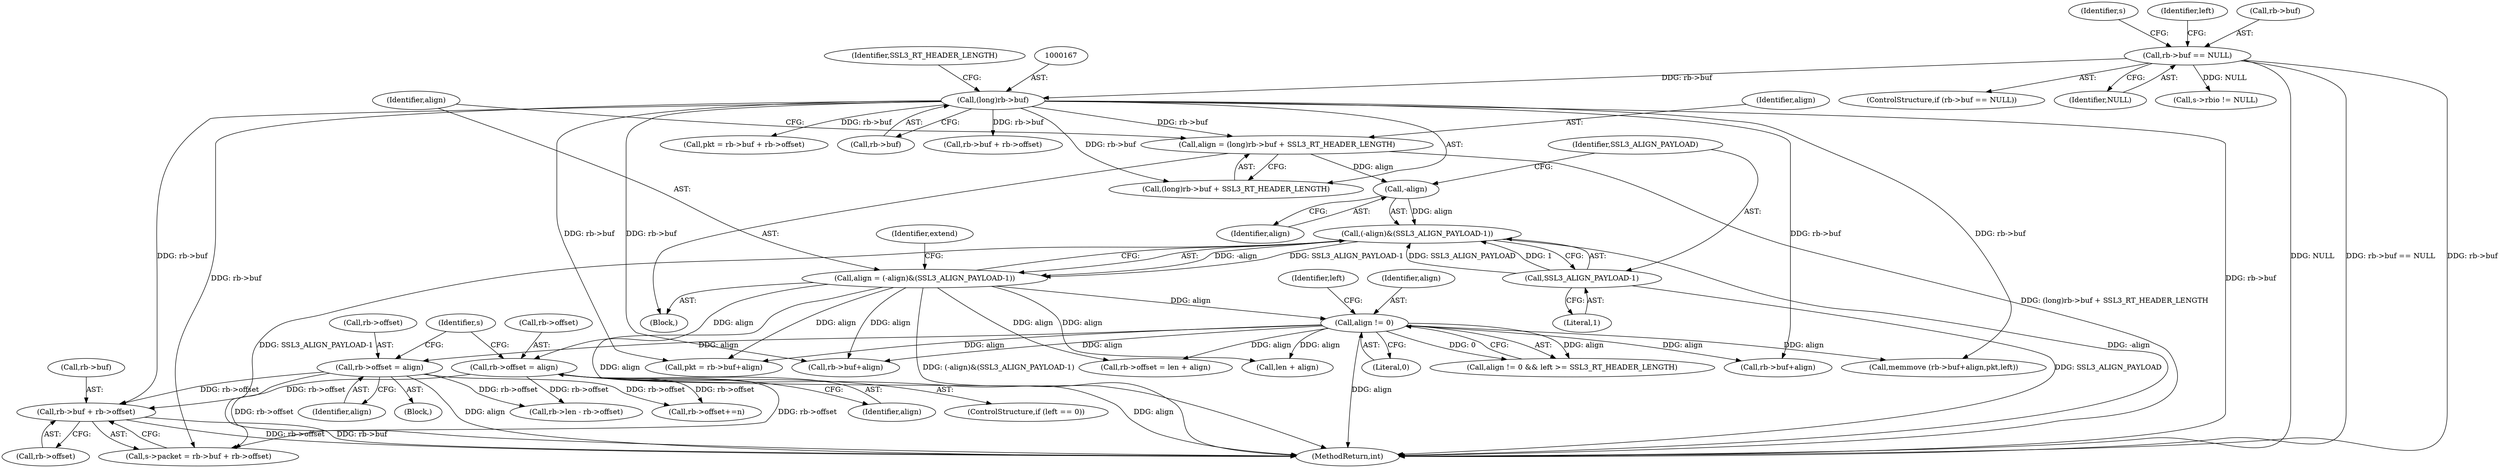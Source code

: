 digraph "0_openssl_feba02f3919495e1b960c33ba849e10e77d0785d_0@pointer" {
"1000248" [label="(Call,rb->buf + rb->offset)"];
"1000166" [label="(Call,(long)rb->buf)"];
"1000146" [label="(Call,rb->buf == NULL)"];
"1000239" [label="(Call,rb->offset = align)"];
"1000196" [label="(Call,align != 0)"];
"1000172" [label="(Call,align = (-align)&(SSL3_ALIGN_PAYLOAD-1))"];
"1000174" [label="(Call,(-align)&(SSL3_ALIGN_PAYLOAD-1))"];
"1000175" [label="(Call,-align)"];
"1000163" [label="(Call,align = (long)rb->buf + SSL3_RT_HEADER_LENGTH)"];
"1000177" [label="(Call,SSL3_ALIGN_PAYLOAD-1)"];
"1000188" [label="(Call,rb->offset = align)"];
"1000188" [label="(Call,rb->offset = align)"];
"1000145" [label="(ControlStructure,if (rb->buf == NULL))"];
"1000154" [label="(Identifier,s)"];
"1000166" [label="(Call,(long)rb->buf)"];
"1000177" [label="(Call,SSL3_ALIGN_PAYLOAD-1)"];
"1000239" [label="(Call,rb->offset = align)"];
"1000146" [label="(Call,rb->buf == NULL)"];
"1000121" [label="(Block,)"];
"1000203" [label="(Call,pkt = rb->buf + rb->offset)"];
"1000248" [label="(Call,rb->buf + rb->offset)"];
"1000175" [label="(Call,-align)"];
"1000244" [label="(Call,s->packet = rb->buf + rb->offset)"];
"1000249" [label="(Call,rb->buf)"];
"1000343" [label="(Call,len + align)"];
"1000168" [label="(Call,rb->buf)"];
"1000246" [label="(Identifier,s)"];
"1000150" [label="(Identifier,NULL)"];
"1000163" [label="(Call,align = (long)rb->buf + SSL3_RT_HEADER_LENGTH)"];
"1000240" [label="(Call,rb->offset)"];
"1000173" [label="(Identifier,align)"];
"1000171" [label="(Identifier,SSL3_RT_HEADER_LENGTH)"];
"1000179" [label="(Literal,1)"];
"1000230" [label="(Block,)"];
"1000172" [label="(Call,align = (-align)&(SSL3_ALIGN_PAYLOAD-1))"];
"1000189" [label="(Call,rb->offset)"];
"1000232" [label="(Call,rb->buf+align)"];
"1000192" [label="(Identifier,align)"];
"1000182" [label="(Identifier,extend)"];
"1000196" [label="(Call,align != 0)"];
"1000243" [label="(Identifier,align)"];
"1000200" [label="(Identifier,left)"];
"1000184" [label="(ControlStructure,if (left == 0))"];
"1000351" [label="(Call,rb->len - rb->offset)"];
"1000205" [label="(Call,rb->buf + rb->offset)"];
"1000195" [label="(Call,align != 0 && left >= SSL3_RT_HEADER_LENGTH)"];
"1000176" [label="(Identifier,align)"];
"1000165" [label="(Call,(long)rb->buf + SSL3_RT_HEADER_LENGTH)"];
"1000231" [label="(Call,memmove (rb->buf+align,pkt,left))"];
"1000159" [label="(Identifier,left)"];
"1000314" [label="(Call,rb->buf+align)"];
"1000174" [label="(Call,(-align)&(SSL3_ALIGN_PAYLOAD-1))"];
"1000252" [label="(Call,rb->offset)"];
"1000178" [label="(Identifier,SSL3_ALIGN_PAYLOAD)"];
"1000164" [label="(Identifier,align)"];
"1000339" [label="(Call,rb->offset = len + align)"];
"1000512" [label="(MethodReturn,int)"];
"1000410" [label="(Call,s->rbio != NULL)"];
"1000198" [label="(Literal,0)"];
"1000312" [label="(Call,pkt = rb->buf+align)"];
"1000147" [label="(Call,rb->buf)"];
"1000197" [label="(Identifier,align)"];
"1000300" [label="(Call,rb->offset+=n)"];
"1000248" -> "1000244"  [label="AST: "];
"1000248" -> "1000252"  [label="CFG: "];
"1000249" -> "1000248"  [label="AST: "];
"1000252" -> "1000248"  [label="AST: "];
"1000244" -> "1000248"  [label="CFG: "];
"1000248" -> "1000512"  [label="DDG: rb->offset"];
"1000248" -> "1000512"  [label="DDG: rb->buf"];
"1000166" -> "1000248"  [label="DDG: rb->buf"];
"1000239" -> "1000248"  [label="DDG: rb->offset"];
"1000188" -> "1000248"  [label="DDG: rb->offset"];
"1000166" -> "1000165"  [label="AST: "];
"1000166" -> "1000168"  [label="CFG: "];
"1000167" -> "1000166"  [label="AST: "];
"1000168" -> "1000166"  [label="AST: "];
"1000171" -> "1000166"  [label="CFG: "];
"1000166" -> "1000512"  [label="DDG: rb->buf"];
"1000166" -> "1000163"  [label="DDG: rb->buf"];
"1000166" -> "1000165"  [label="DDG: rb->buf"];
"1000146" -> "1000166"  [label="DDG: rb->buf"];
"1000166" -> "1000203"  [label="DDG: rb->buf"];
"1000166" -> "1000205"  [label="DDG: rb->buf"];
"1000166" -> "1000231"  [label="DDG: rb->buf"];
"1000166" -> "1000232"  [label="DDG: rb->buf"];
"1000166" -> "1000244"  [label="DDG: rb->buf"];
"1000166" -> "1000312"  [label="DDG: rb->buf"];
"1000166" -> "1000314"  [label="DDG: rb->buf"];
"1000146" -> "1000145"  [label="AST: "];
"1000146" -> "1000150"  [label="CFG: "];
"1000147" -> "1000146"  [label="AST: "];
"1000150" -> "1000146"  [label="AST: "];
"1000154" -> "1000146"  [label="CFG: "];
"1000159" -> "1000146"  [label="CFG: "];
"1000146" -> "1000512"  [label="DDG: NULL"];
"1000146" -> "1000512"  [label="DDG: rb->buf == NULL"];
"1000146" -> "1000512"  [label="DDG: rb->buf"];
"1000146" -> "1000410"  [label="DDG: NULL"];
"1000239" -> "1000230"  [label="AST: "];
"1000239" -> "1000243"  [label="CFG: "];
"1000240" -> "1000239"  [label="AST: "];
"1000243" -> "1000239"  [label="AST: "];
"1000246" -> "1000239"  [label="CFG: "];
"1000239" -> "1000512"  [label="DDG: align"];
"1000196" -> "1000239"  [label="DDG: align"];
"1000239" -> "1000244"  [label="DDG: rb->offset"];
"1000239" -> "1000300"  [label="DDG: rb->offset"];
"1000239" -> "1000351"  [label="DDG: rb->offset"];
"1000196" -> "1000195"  [label="AST: "];
"1000196" -> "1000198"  [label="CFG: "];
"1000197" -> "1000196"  [label="AST: "];
"1000198" -> "1000196"  [label="AST: "];
"1000200" -> "1000196"  [label="CFG: "];
"1000195" -> "1000196"  [label="CFG: "];
"1000196" -> "1000512"  [label="DDG: align"];
"1000196" -> "1000195"  [label="DDG: align"];
"1000196" -> "1000195"  [label="DDG: 0"];
"1000172" -> "1000196"  [label="DDG: align"];
"1000196" -> "1000231"  [label="DDG: align"];
"1000196" -> "1000232"  [label="DDG: align"];
"1000196" -> "1000312"  [label="DDG: align"];
"1000196" -> "1000314"  [label="DDG: align"];
"1000196" -> "1000339"  [label="DDG: align"];
"1000196" -> "1000343"  [label="DDG: align"];
"1000172" -> "1000121"  [label="AST: "];
"1000172" -> "1000174"  [label="CFG: "];
"1000173" -> "1000172"  [label="AST: "];
"1000174" -> "1000172"  [label="AST: "];
"1000182" -> "1000172"  [label="CFG: "];
"1000172" -> "1000512"  [label="DDG: align"];
"1000172" -> "1000512"  [label="DDG: (-align)&(SSL3_ALIGN_PAYLOAD-1)"];
"1000174" -> "1000172"  [label="DDG: -align"];
"1000174" -> "1000172"  [label="DDG: SSL3_ALIGN_PAYLOAD-1"];
"1000172" -> "1000188"  [label="DDG: align"];
"1000172" -> "1000312"  [label="DDG: align"];
"1000172" -> "1000314"  [label="DDG: align"];
"1000172" -> "1000339"  [label="DDG: align"];
"1000172" -> "1000343"  [label="DDG: align"];
"1000174" -> "1000177"  [label="CFG: "];
"1000175" -> "1000174"  [label="AST: "];
"1000177" -> "1000174"  [label="AST: "];
"1000174" -> "1000512"  [label="DDG: SSL3_ALIGN_PAYLOAD-1"];
"1000174" -> "1000512"  [label="DDG: -align"];
"1000175" -> "1000174"  [label="DDG: align"];
"1000177" -> "1000174"  [label="DDG: SSL3_ALIGN_PAYLOAD"];
"1000177" -> "1000174"  [label="DDG: 1"];
"1000175" -> "1000176"  [label="CFG: "];
"1000176" -> "1000175"  [label="AST: "];
"1000178" -> "1000175"  [label="CFG: "];
"1000163" -> "1000175"  [label="DDG: align"];
"1000163" -> "1000121"  [label="AST: "];
"1000163" -> "1000165"  [label="CFG: "];
"1000164" -> "1000163"  [label="AST: "];
"1000165" -> "1000163"  [label="AST: "];
"1000173" -> "1000163"  [label="CFG: "];
"1000163" -> "1000512"  [label="DDG: (long)rb->buf + SSL3_RT_HEADER_LENGTH"];
"1000177" -> "1000179"  [label="CFG: "];
"1000178" -> "1000177"  [label="AST: "];
"1000179" -> "1000177"  [label="AST: "];
"1000177" -> "1000512"  [label="DDG: SSL3_ALIGN_PAYLOAD"];
"1000188" -> "1000184"  [label="AST: "];
"1000188" -> "1000192"  [label="CFG: "];
"1000189" -> "1000188"  [label="AST: "];
"1000192" -> "1000188"  [label="AST: "];
"1000246" -> "1000188"  [label="CFG: "];
"1000188" -> "1000512"  [label="DDG: align"];
"1000188" -> "1000244"  [label="DDG: rb->offset"];
"1000188" -> "1000300"  [label="DDG: rb->offset"];
"1000188" -> "1000351"  [label="DDG: rb->offset"];
}
